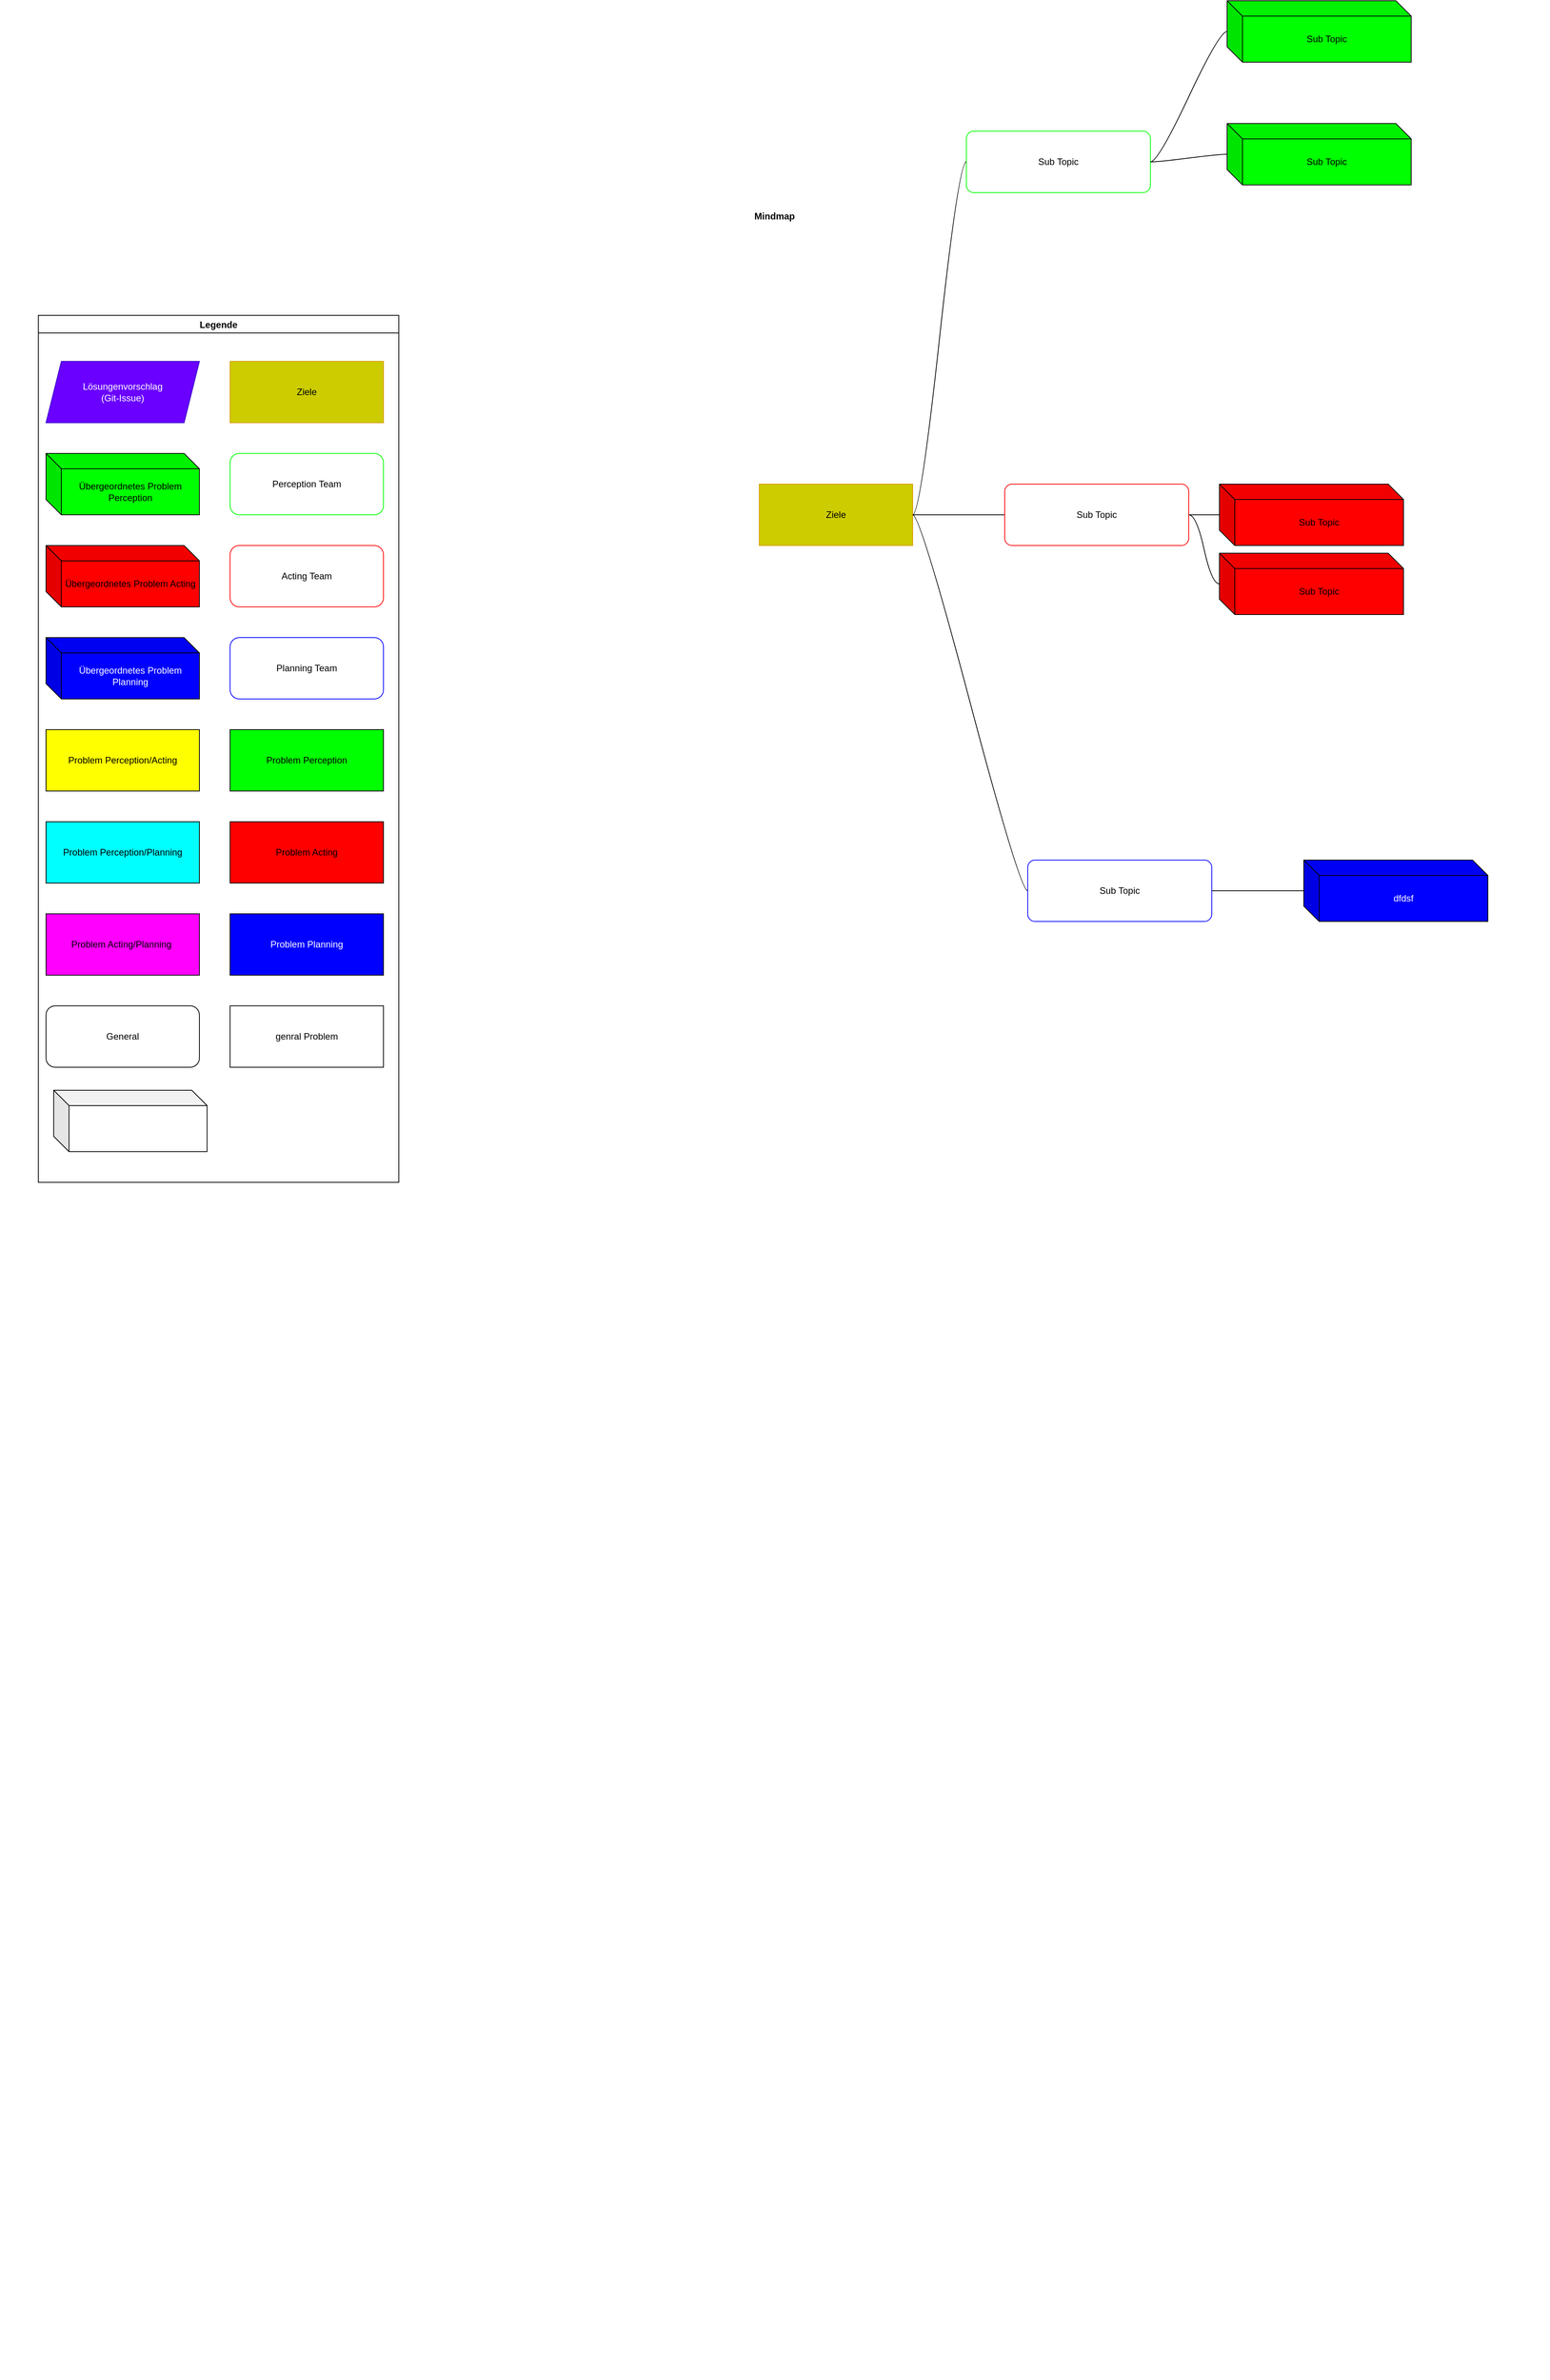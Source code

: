<mxfile>
    <diagram id="6a731a19-8d31-9384-78a2-239565b7b9f0" name="Page-1">
        <mxGraphModel dx="1277" dy="4057" grid="1" gridSize="10" guides="1" tooltips="1" connect="1" arrows="1" fold="1" page="1" pageScale="1" pageWidth="1169" pageHeight="827" background="none" math="0" shadow="0">
            <root>
                <mxCell id="0"/>
                <mxCell id="1" parent="0"/>
                <mxCell id="RF8mBAwJzvHUmaenBq2k-1" value="Mindmap" style="swimlane;startSize=20;horizontal=1;containerType=tree;strokeColor=none;fillColor=none;" parent="1" vertex="1">
                    <mxGeometry x="230" y="-2710" width="2020" height="2830" as="geometry"/>
                </mxCell>
                <mxCell id="RF8mBAwJzvHUmaenBq2k-42" value="Legende" style="swimlane;" parent="RF8mBAwJzvHUmaenBq2k-1" vertex="1">
                    <mxGeometry x="50" y="140" width="470" height="1130" as="geometry">
                        <mxRectangle x="20" y="190" width="90" height="30" as="alternateBounds"/>
                    </mxGeometry>
                </mxCell>
                <mxCell id="RF8mBAwJzvHUmaenBq2k-11" value="Ziele" style="rounded=0;whiteSpace=wrap;html=1;fillColor=#CCCC00;strokeColor=#d79b00;treeFolding=1;treeMoving=1;noLabel=0;fixedWidth=1;" parent="RF8mBAwJzvHUmaenBq2k-42" vertex="1">
                    <mxGeometry x="250" y="60" width="200" height="80" as="geometry"/>
                </mxCell>
                <mxCell id="RF8mBAwJzvHUmaenBq2k-17" value="Perception Team" style="rounded=1;whiteSpace=wrap;html=1;gradientColor=default;fillColor=none;strokeColor=#00ff00;container=0;part=0;treeFolding=1;treeMoving=1;" parent="RF8mBAwJzvHUmaenBq2k-42" vertex="1">
                    <mxGeometry x="250" y="180" width="200" height="80" as="geometry"/>
                </mxCell>
                <mxCell id="RF8mBAwJzvHUmaenBq2k-19" value="Acting Team" style="rounded=1;whiteSpace=wrap;html=1;fillColor=none;strokeColor=#FF0000;treeFolding=1;treeMoving=1;" parent="RF8mBAwJzvHUmaenBq2k-42" vertex="1">
                    <mxGeometry x="250" y="300" width="200" height="80" as="geometry"/>
                </mxCell>
                <mxCell id="RF8mBAwJzvHUmaenBq2k-18" value="Planning Team" style="rounded=1;whiteSpace=wrap;html=1;gradientColor=default;fillColor=none;strokeColor=#0000ff;treeFolding=1;treeMoving=1;" parent="RF8mBAwJzvHUmaenBq2k-42" vertex="1">
                    <mxGeometry x="250" y="420" width="200" height="80" as="geometry"/>
                </mxCell>
                <mxCell id="RF8mBAwJzvHUmaenBq2k-24" value="Übergeordnetes Problem Perception" style="shape=cube;whiteSpace=wrap;html=1;boundedLbl=1;backgroundOutline=1;darkOpacity=0.05;darkOpacity2=0.1;fillColor=#00ff00;treeFolding=1;treeMoving=1;" parent="RF8mBAwJzvHUmaenBq2k-42" vertex="1">
                    <mxGeometry x="10" y="180" width="200" height="80" as="geometry"/>
                </mxCell>
                <mxCell id="RF8mBAwJzvHUmaenBq2k-26" value="Übergeordnetes Problem Acting" style="shape=cube;whiteSpace=wrap;html=1;boundedLbl=1;backgroundOutline=1;darkOpacity=0.05;darkOpacity2=0.1;fillColor=#ff0000;treeFolding=1;treeMoving=1;" parent="RF8mBAwJzvHUmaenBq2k-42" vertex="1">
                    <mxGeometry x="10" y="300" width="200" height="80" as="geometry"/>
                </mxCell>
                <mxCell id="RF8mBAwJzvHUmaenBq2k-25" value="&lt;font color=&quot;#ffffff&quot;&gt;Übergeordnetes Problem Planning&lt;/font&gt;" style="shape=cube;whiteSpace=wrap;html=1;boundedLbl=1;backgroundOutline=1;darkOpacity=0.05;darkOpacity2=0.1;fillColor=#0000ff;treeFolding=1;treeMoving=1;" parent="RF8mBAwJzvHUmaenBq2k-42" vertex="1">
                    <mxGeometry x="10" y="420" width="200" height="80" as="geometry"/>
                </mxCell>
                <mxCell id="RF8mBAwJzvHUmaenBq2k-27" value="Problem Perception" style="rounded=0;whiteSpace=wrap;html=1;fillColor=#00ff00;treeFolding=1;treeMoving=1;" parent="RF8mBAwJzvHUmaenBq2k-42" vertex="1">
                    <mxGeometry x="250" y="540" width="200" height="80" as="geometry"/>
                </mxCell>
                <mxCell id="RF8mBAwJzvHUmaenBq2k-28" value="Problem Acting/Planning&amp;nbsp;" style="rounded=0;whiteSpace=wrap;html=1;fillColor=#ff00ff;treeFolding=1;treeMoving=1;" parent="RF8mBAwJzvHUmaenBq2k-42" vertex="1">
                    <mxGeometry x="10" y="780" width="200" height="80" as="geometry"/>
                </mxCell>
                <mxCell id="RF8mBAwJzvHUmaenBq2k-29" value="Problem Perception/Planning" style="rounded=0;whiteSpace=wrap;html=1;fillColor=#00ffff;treeFolding=1;treeMoving=1;" parent="RF8mBAwJzvHUmaenBq2k-42" vertex="1">
                    <mxGeometry x="10" y="660" width="200" height="80" as="geometry"/>
                </mxCell>
                <mxCell id="RF8mBAwJzvHUmaenBq2k-30" value="Problem Perception/Acting" style="rounded=0;whiteSpace=wrap;html=1;fillColor=#ffff00;treeFolding=1;treeMoving=1;" parent="RF8mBAwJzvHUmaenBq2k-42" vertex="1">
                    <mxGeometry x="10" y="540" width="200" height="80" as="geometry"/>
                </mxCell>
                <mxCell id="RF8mBAwJzvHUmaenBq2k-31" value="&lt;font color=&quot;#ffffff&quot;&gt;Problem Planning&lt;/font&gt;" style="rounded=0;whiteSpace=wrap;html=1;fillColor=#0000ff;treeFolding=1;treeMoving=1;" parent="RF8mBAwJzvHUmaenBq2k-42" vertex="1">
                    <mxGeometry x="250" y="780" width="200" height="80" as="geometry"/>
                </mxCell>
                <mxCell id="RF8mBAwJzvHUmaenBq2k-32" value="Problem Acting" style="rounded=0;whiteSpace=wrap;html=1;fillColor=#ff0000;treeFolding=1;treeMoving=1;" parent="RF8mBAwJzvHUmaenBq2k-42" vertex="1">
                    <mxGeometry x="250" y="660" width="200" height="80" as="geometry"/>
                </mxCell>
                <mxCell id="RF8mBAwJzvHUmaenBq2k-40" value="Lösungenvorschlag&lt;div&gt;(Git-Issue)&lt;/div&gt;" style="shape=parallelogram;perimeter=parallelogramPerimeter;whiteSpace=wrap;html=1;fixedSize=1;gradientDirection=radial;fillColor=#6a00ff;strokeColor=#3700CC;treeFolding=1;treeMoving=1;fontColor=#ffffff;" parent="RF8mBAwJzvHUmaenBq2k-42" vertex="1">
                    <mxGeometry x="10" y="60" width="200" height="80" as="geometry"/>
                </mxCell>
                <mxCell id="RF8mBAwJzvHUmaenBq2k-41" value="genral Problem" style="rounded=0;whiteSpace=wrap;html=1;treeFolding=1;treeMoving=1;" parent="RF8mBAwJzvHUmaenBq2k-42" vertex="1">
                    <mxGeometry x="250" y="900" width="200" height="80" as="geometry"/>
                </mxCell>
                <mxCell id="4" value="General" style="rounded=1;whiteSpace=wrap;html=1;container=0;part=0;treeFolding=1;treeMoving=1;fillColor=none;" vertex="1" parent="RF8mBAwJzvHUmaenBq2k-42">
                    <mxGeometry x="10" y="900" width="200" height="80" as="geometry"/>
                </mxCell>
                <mxCell id="5" value="&lt;font color=&quot;#ffffff&quot;&gt;Übergeordnetes Problem General&lt;/font&gt;" style="shape=cube;whiteSpace=wrap;html=1;boundedLbl=1;backgroundOutline=1;darkOpacity=0.05;darkOpacity2=0.1;treeFolding=1;treeMoving=1;fillColor=none;" vertex="1" parent="RF8mBAwJzvHUmaenBq2k-42">
                    <mxGeometry x="20" y="1010" width="200" height="80" as="geometry"/>
                </mxCell>
                <mxCell id="32CIxWDeSnu1wFJP0kj--45" value="Ziele" style="rounded=0;whiteSpace=wrap;html=1;fillColor=#CCCC00;strokeColor=#d79b00;treeFolding=1;treeMoving=1;" parent="RF8mBAwJzvHUmaenBq2k-1" vertex="1">
                    <mxGeometry x="990.0" y="360" width="200" height="80" as="geometry"/>
                </mxCell>
                <mxCell id="32CIxWDeSnu1wFJP0kj--67" value="" style="edgeStyle=entityRelationEdgeStyle;startArrow=none;endArrow=none;segment=10;curved=1;sourcePerimeterSpacing=0;targetPerimeterSpacing=0;rounded=0;fontFamily=Helvetica;fontSize=12;fontColor=default;exitX=1;exitY=0.5;exitDx=0;exitDy=0;" parent="RF8mBAwJzvHUmaenBq2k-1" source="32CIxWDeSnu1wFJP0kj--45" target="32CIxWDeSnu1wFJP0kj--68" edge="1">
                    <mxGeometry relative="1" as="geometry">
                        <mxPoint x="1410" y="-2330" as="sourcePoint"/>
                    </mxGeometry>
                </mxCell>
                <mxCell id="32CIxWDeSnu1wFJP0kj--68" value="Sub Topic" style="whiteSpace=wrap;html=1;rounded=1;arcSize=12;align=center;verticalAlign=middle;strokeWidth=1;autosize=1;spacing=4;treeFolding=1;treeMoving=1;newEdgeStyle={&quot;edgeStyle&quot;:&quot;entityRelationEdgeStyle&quot;,&quot;startArrow&quot;:&quot;none&quot;,&quot;endArrow&quot;:&quot;none&quot;,&quot;segment&quot;:10,&quot;curved&quot;:1,&quot;sourcePerimeterSpacing&quot;:0,&quot;targetPerimeterSpacing&quot;:0};strokeColor=#0000ff;fontFamily=Helvetica;fontSize=12;fontColor=default;fillColor=none;gradientColor=default;" parent="RF8mBAwJzvHUmaenBq2k-1" vertex="1">
                    <mxGeometry x="1340" y="850" width="240" height="80" as="geometry"/>
                </mxCell>
                <mxCell id="32CIxWDeSnu1wFJP0kj--69" value="" style="edgeStyle=entityRelationEdgeStyle;startArrow=none;endArrow=none;segment=10;curved=1;sourcePerimeterSpacing=0;targetPerimeterSpacing=0;rounded=0;fontFamily=Helvetica;fontSize=12;fontColor=default;exitX=1;exitY=0.5;exitDx=0;exitDy=0;" parent="RF8mBAwJzvHUmaenBq2k-1" source="32CIxWDeSnu1wFJP0kj--45" target="32CIxWDeSnu1wFJP0kj--70" edge="1">
                    <mxGeometry relative="1" as="geometry">
                        <mxPoint x="1410" y="-2330" as="sourcePoint"/>
                    </mxGeometry>
                </mxCell>
                <mxCell id="32CIxWDeSnu1wFJP0kj--70" value="Sub Topic" style="whiteSpace=wrap;html=1;rounded=1;arcSize=12;align=center;verticalAlign=middle;strokeWidth=1;autosize=1;spacing=4;treeFolding=1;treeMoving=1;newEdgeStyle={&quot;edgeStyle&quot;:&quot;entityRelationEdgeStyle&quot;,&quot;startArrow&quot;:&quot;none&quot;,&quot;endArrow&quot;:&quot;none&quot;,&quot;segment&quot;:10,&quot;curved&quot;:1,&quot;sourcePerimeterSpacing&quot;:0,&quot;targetPerimeterSpacing&quot;:0};strokeColor=#FF0000;fontFamily=Helvetica;fontSize=12;fontColor=default;fillColor=none;gradientColor=default;" parent="RF8mBAwJzvHUmaenBq2k-1" vertex="1">
                    <mxGeometry x="1310" y="360" width="240" height="80" as="geometry"/>
                </mxCell>
                <mxCell id="32CIxWDeSnu1wFJP0kj--79" value="" style="edgeStyle=entityRelationEdgeStyle;startArrow=none;endArrow=none;segment=10;curved=1;sourcePerimeterSpacing=0;targetPerimeterSpacing=0;rounded=0;fontFamily=Helvetica;fontSize=12;fontColor=default;exitX=1;exitY=0.5;exitDx=0;exitDy=0;" parent="RF8mBAwJzvHUmaenBq2k-1" source="32CIxWDeSnu1wFJP0kj--70" target="32CIxWDeSnu1wFJP0kj--80" edge="1">
                    <mxGeometry relative="1" as="geometry">
                        <mxPoint x="1410" y="-2330" as="sourcePoint"/>
                    </mxGeometry>
                </mxCell>
                <mxCell id="32CIxWDeSnu1wFJP0kj--80" value="Sub Topic" style="whiteSpace=wrap;html=1;rounded=1;arcSize=12;align=center;verticalAlign=middle;strokeWidth=1;autosize=1;spacing=4;treeFolding=1;treeMoving=1;newEdgeStyle={&quot;edgeStyle&quot;:&quot;entityRelationEdgeStyle&quot;,&quot;startArrow&quot;:&quot;none&quot;,&quot;endArrow&quot;:&quot;none&quot;,&quot;segment&quot;:10,&quot;curved&quot;:1,&quot;sourcePerimeterSpacing&quot;:0,&quot;targetPerimeterSpacing&quot;:0};strokeColor=default;fontFamily=Helvetica;fontSize=12;fontColor=default;fillColor=#ff0000;gradientColor=none;shape=cube;boundedLbl=1;backgroundOutline=1;darkOpacity=0.05;darkOpacity2=0.1;" parent="RF8mBAwJzvHUmaenBq2k-1" vertex="1">
                    <mxGeometry x="1590" y="360" width="240" height="80" as="geometry"/>
                </mxCell>
                <mxCell id="32CIxWDeSnu1wFJP0kj--81" value="" style="edgeStyle=entityRelationEdgeStyle;startArrow=none;endArrow=none;segment=10;curved=1;sourcePerimeterSpacing=0;targetPerimeterSpacing=0;rounded=0;fontFamily=Helvetica;fontSize=12;fontColor=default;exitX=1;exitY=0.5;exitDx=0;exitDy=0;" parent="RF8mBAwJzvHUmaenBq2k-1" source="32CIxWDeSnu1wFJP0kj--70" target="32CIxWDeSnu1wFJP0kj--82" edge="1">
                    <mxGeometry relative="1" as="geometry">
                        <mxPoint x="1770" y="-2330" as="sourcePoint"/>
                    </mxGeometry>
                </mxCell>
                <mxCell id="32CIxWDeSnu1wFJP0kj--82" value="Sub Topic" style="whiteSpace=wrap;html=1;rounded=1;arcSize=12;align=center;verticalAlign=middle;strokeWidth=1;autosize=1;spacing=4;treeFolding=1;treeMoving=1;newEdgeStyle={&quot;edgeStyle&quot;:&quot;entityRelationEdgeStyle&quot;,&quot;startArrow&quot;:&quot;none&quot;,&quot;endArrow&quot;:&quot;none&quot;,&quot;segment&quot;:10,&quot;curved&quot;:1,&quot;sourcePerimeterSpacing&quot;:0,&quot;targetPerimeterSpacing&quot;:0};strokeColor=default;fontFamily=Helvetica;fontSize=12;fontColor=default;fillColor=#ff0000;gradientColor=none;shape=cube;boundedLbl=1;backgroundOutline=1;darkOpacity=0.05;darkOpacity2=0.1;" parent="RF8mBAwJzvHUmaenBq2k-1" vertex="1">
                    <mxGeometry x="1590" y="450" width="240" height="80" as="geometry"/>
                </mxCell>
                <mxCell id="32CIxWDeSnu1wFJP0kj--83" value="" style="edgeStyle=entityRelationEdgeStyle;startArrow=none;endArrow=none;segment=10;curved=1;sourcePerimeterSpacing=0;targetPerimeterSpacing=0;rounded=0;fontFamily=Helvetica;fontSize=12;fontColor=default;exitX=1;exitY=0.5;exitDx=0;exitDy=0;" parent="RF8mBAwJzvHUmaenBq2k-1" source="32CIxWDeSnu1wFJP0kj--68" target="32CIxWDeSnu1wFJP0kj--84" edge="1">
                    <mxGeometry relative="1" as="geometry">
                        <mxPoint x="1410" y="-2330" as="sourcePoint"/>
                    </mxGeometry>
                </mxCell>
                <mxCell id="32CIxWDeSnu1wFJP0kj--84" value="&lt;font color=&quot;#ffffff&quot;&gt;dfdsf&lt;/font&gt;" style="whiteSpace=wrap;html=1;rounded=1;arcSize=12;align=center;verticalAlign=middle;strokeWidth=1;autosize=1;spacing=4;treeFolding=1;treeMoving=1;newEdgeStyle={&quot;edgeStyle&quot;:&quot;entityRelationEdgeStyle&quot;,&quot;startArrow&quot;:&quot;none&quot;,&quot;endArrow&quot;:&quot;none&quot;,&quot;segment&quot;:10,&quot;curved&quot;:1,&quot;sourcePerimeterSpacing&quot;:0,&quot;targetPerimeterSpacing&quot;:0};strokeColor=default;fontFamily=Helvetica;fontSize=12;fontColor=default;fillColor=#0000ff;gradientColor=none;shape=cube;boundedLbl=1;backgroundOutline=1;darkOpacity=0.05;darkOpacity2=0.1;" parent="RF8mBAwJzvHUmaenBq2k-1" vertex="1">
                    <mxGeometry x="1700" y="850" width="240" height="80" as="geometry"/>
                </mxCell>
                <mxCell id="32CIxWDeSnu1wFJP0kj--74" value="" style="edgeStyle=entityRelationEdgeStyle;rounded=0;orthogonalLoop=1;jettySize=auto;html=1;startArrow=none;endArrow=none;segment=10;curved=1;sourcePerimeterSpacing=0;targetPerimeterSpacing=0;fontFamily=Helvetica;fontSize=12;fontColor=default;" parent="1" source="32CIxWDeSnu1wFJP0kj--72" target="32CIxWDeSnu1wFJP0kj--73" edge="1">
                    <mxGeometry relative="1" as="geometry"/>
                </mxCell>
                <mxCell id="32CIxWDeSnu1wFJP0kj--72" value="Sub Topic" style="whiteSpace=wrap;html=1;rounded=1;arcSize=12;align=center;verticalAlign=middle;strokeWidth=1;autosize=1;spacing=4;treeFolding=1;treeMoving=1;newEdgeStyle={&quot;edgeStyle&quot;:&quot;entityRelationEdgeStyle&quot;,&quot;startArrow&quot;:&quot;none&quot;,&quot;endArrow&quot;:&quot;none&quot;,&quot;segment&quot;:10,&quot;curved&quot;:1,&quot;sourcePerimeterSpacing&quot;:0,&quot;targetPerimeterSpacing&quot;:0};strokeColor=#00ff00;fontFamily=Helvetica;fontSize=12;fontColor=default;fillColor=none;gradientColor=default;container=0;part=0;" parent="1" vertex="1">
                    <mxGeometry x="1490" y="-2810" width="240" height="80" as="geometry"/>
                </mxCell>
                <mxCell id="32CIxWDeSnu1wFJP0kj--71" value="" style="edgeStyle=entityRelationEdgeStyle;startArrow=none;endArrow=none;segment=10;curved=1;sourcePerimeterSpacing=0;targetPerimeterSpacing=0;rounded=0;fontFamily=Helvetica;fontSize=12;fontColor=default;exitX=1;exitY=0.5;exitDx=0;exitDy=0;" parent="1" source="32CIxWDeSnu1wFJP0kj--45" target="32CIxWDeSnu1wFJP0kj--72" edge="1">
                    <mxGeometry relative="1" as="geometry">
                        <mxPoint x="1630" y="-5060" as="sourcePoint"/>
                    </mxGeometry>
                </mxCell>
                <mxCell id="32CIxWDeSnu1wFJP0kj--76" value="" style="edgeStyle=entityRelationEdgeStyle;rounded=0;orthogonalLoop=1;jettySize=auto;html=1;startArrow=none;endArrow=none;segment=10;curved=1;sourcePerimeterSpacing=0;targetPerimeterSpacing=0;fontFamily=Helvetica;fontSize=12;fontColor=default;" parent="1" source="32CIxWDeSnu1wFJP0kj--72" target="32CIxWDeSnu1wFJP0kj--75" edge="1">
                    <mxGeometry relative="1" as="geometry"/>
                </mxCell>
                <mxCell id="32CIxWDeSnu1wFJP0kj--73" value="Sub Topic" style="whiteSpace=wrap;html=1;rounded=1;arcSize=12;align=center;verticalAlign=middle;strokeWidth=1;autosize=1;spacing=4;treeFolding=1;treeMoving=1;newEdgeStyle={&quot;edgeStyle&quot;:&quot;entityRelationEdgeStyle&quot;,&quot;startArrow&quot;:&quot;none&quot;,&quot;endArrow&quot;:&quot;none&quot;,&quot;segment&quot;:10,&quot;curved&quot;:1,&quot;sourcePerimeterSpacing&quot;:0,&quot;targetPerimeterSpacing&quot;:0};strokeColor=default;fontFamily=Helvetica;fontSize=12;fontColor=default;fillColor=#00ff00;gradientColor=none;container=0;part=0;shape=cube;boundedLbl=1;backgroundOutline=1;darkOpacity=0.05;darkOpacity2=0.1;" parent="1" vertex="1">
                    <mxGeometry x="1830" y="-2980" width="240" height="80" as="geometry"/>
                </mxCell>
                <mxCell id="32CIxWDeSnu1wFJP0kj--75" value="Sub Topic" style="whiteSpace=wrap;html=1;rounded=1;arcSize=12;align=center;verticalAlign=middle;strokeWidth=1;autosize=1;spacing=4;treeFolding=1;treeMoving=1;newEdgeStyle={&quot;edgeStyle&quot;:&quot;entityRelationEdgeStyle&quot;,&quot;startArrow&quot;:&quot;none&quot;,&quot;endArrow&quot;:&quot;none&quot;,&quot;segment&quot;:10,&quot;curved&quot;:1,&quot;sourcePerimeterSpacing&quot;:0,&quot;targetPerimeterSpacing&quot;:0};strokeColor=default;fontFamily=Helvetica;fontSize=12;fontColor=default;fillColor=#00ff00;gradientColor=none;container=0;part=0;shape=cube;boundedLbl=1;backgroundOutline=1;darkOpacity=0.05;darkOpacity2=0.1;" parent="1" vertex="1">
                    <mxGeometry x="1830" y="-2820" width="240" height="80" as="geometry"/>
                </mxCell>
            </root>
        </mxGraphModel>
    </diagram>
</mxfile>